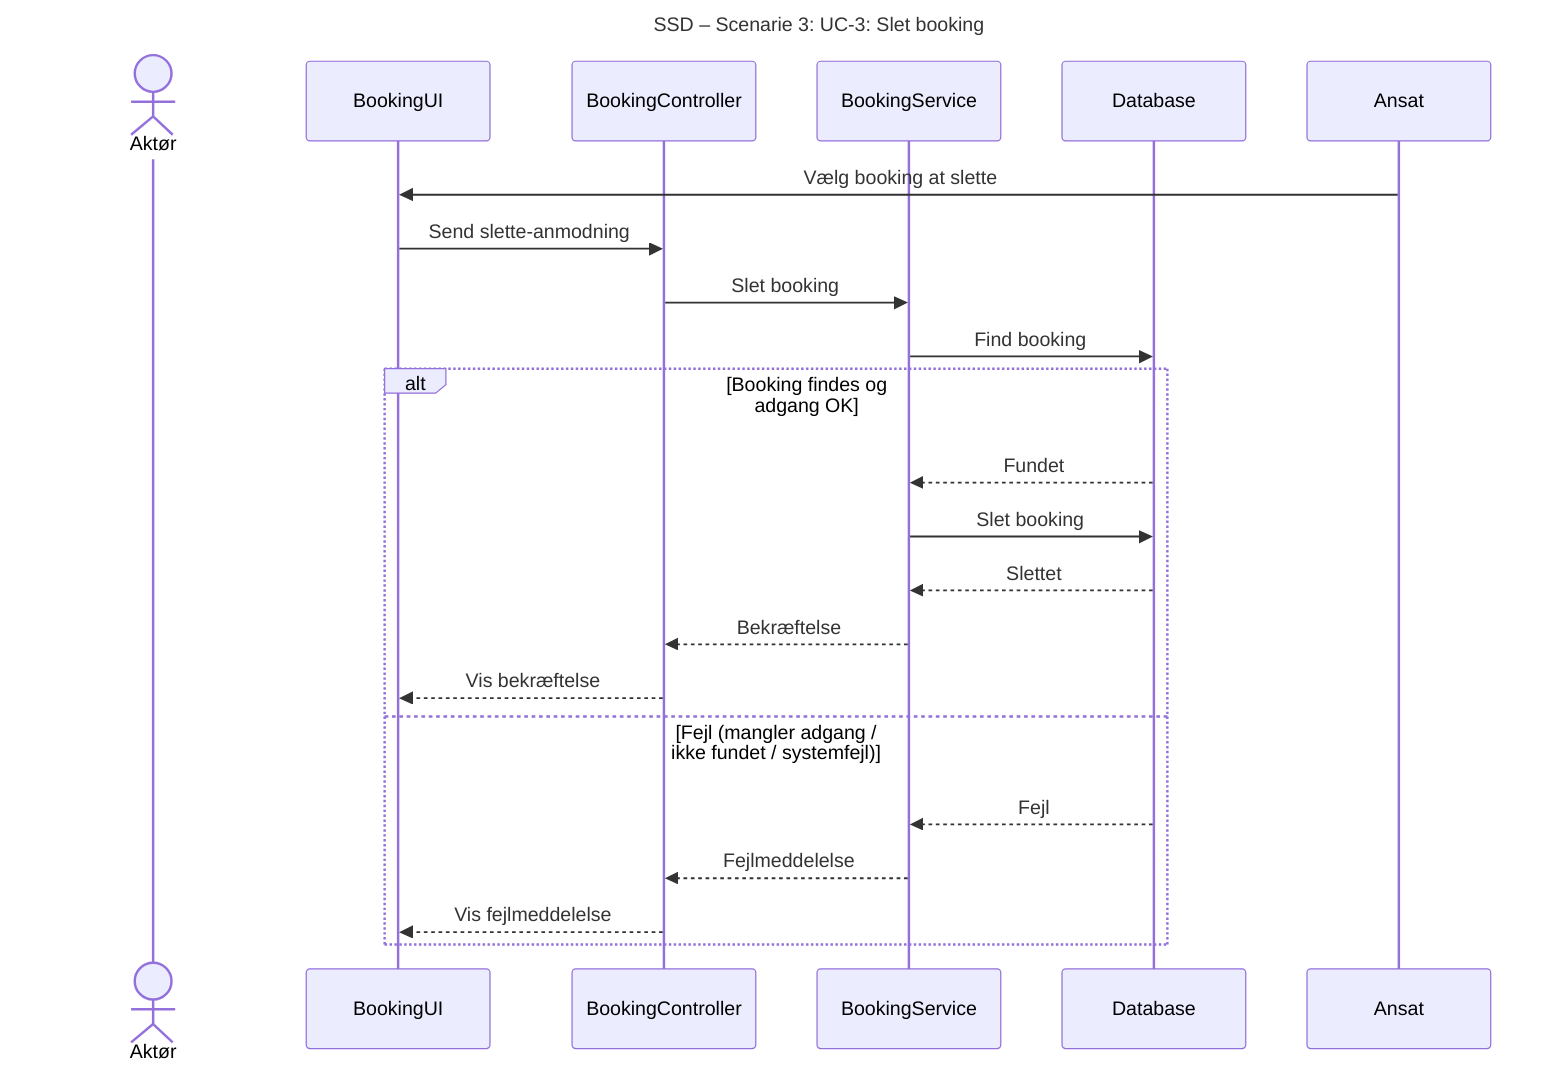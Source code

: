 ﻿sequenceDiagram
title SSD – Scenarie 3: UC-3: Slet booking

actor Aktør
    participant BookingUI
    participant BookingController
    participant BookingService
    participant Database

    Ansat->>BookingUI: Vælg booking at slette
    BookingUI->>BookingController: Send slette-anmodning
    BookingController->>BookingService: Slet booking
    BookingService->>Database: Find booking
    alt Booking findes og adgang OK
        Database-->>BookingService: Fundet
        BookingService->>Database: Slet booking
        Database-->>BookingService: Slettet
        BookingService-->>BookingController: Bekræftelse
        BookingController-->>BookingUI: Vis bekræftelse
    else Fejl (mangler adgang / ikke fundet / systemfejl)
        Database-->>BookingService: Fejl
        BookingService-->>BookingController: Fejlmeddelelse
        BookingController-->>BookingUI: Vis fejlmeddelelse
    end